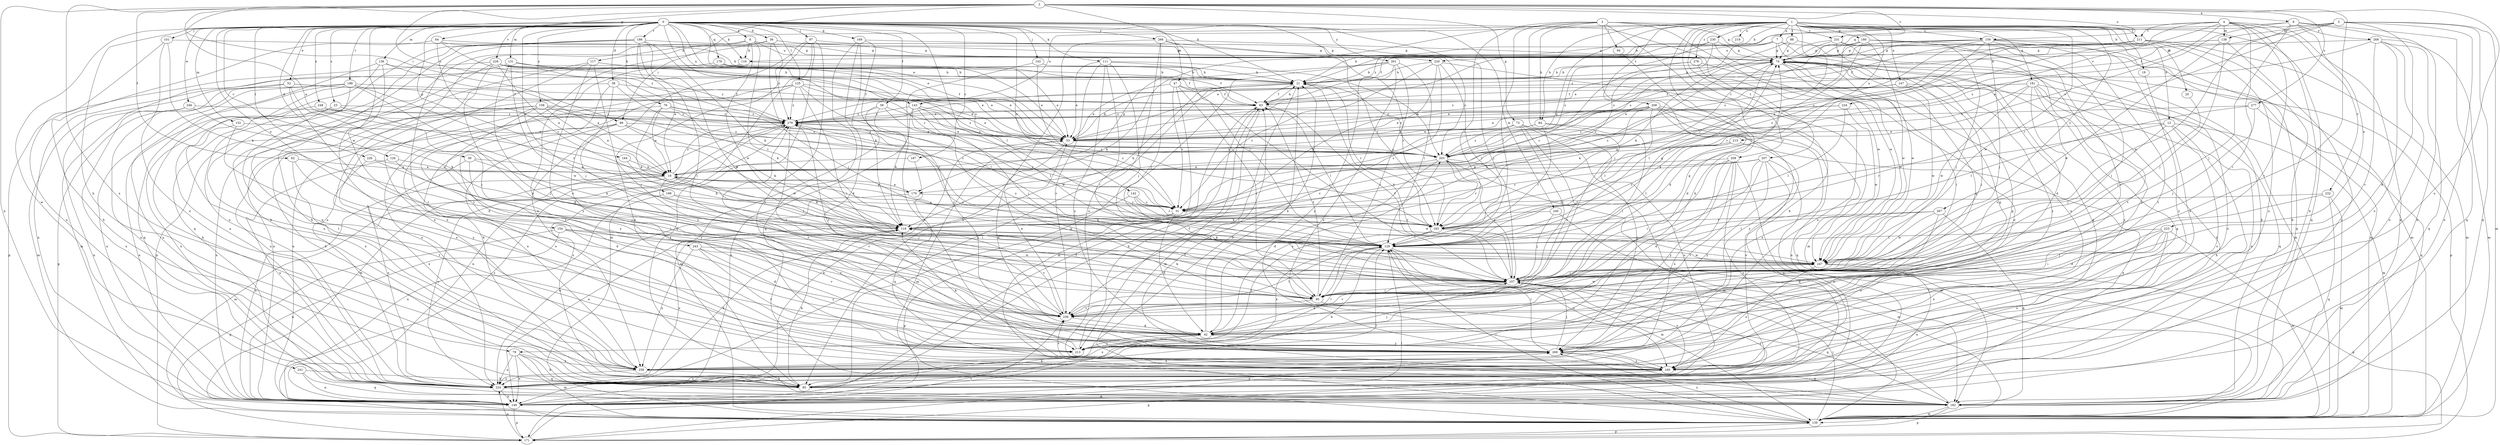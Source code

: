 strict digraph  {
0;
1;
2;
3;
4;
5;
6;
7;
9;
10;
12;
19;
20;
21;
23;
31;
36;
38;
39;
42;
47;
52;
53;
58;
62;
63;
64;
73;
74;
76;
79;
84;
85;
88;
89;
94;
95;
97;
101;
102;
107;
111;
116;
117;
118;
125;
126;
129;
131;
132;
136;
138;
139;
142;
143;
147;
149;
154;
158;
159;
160;
164;
169;
170;
171;
179;
180;
181;
182;
186;
187;
188;
193;
199;
203;
207;
208;
209;
211;
213;
215;
219;
220;
223;
224;
226;
228;
230;
231;
232;
234;
236;
240;
241;
243;
246;
247;
248;
258;
261;
266;
267;
268;
269;
276;
277;
279;
0 -> 6  [label=a];
0 -> 23  [label=c];
0 -> 31  [label=c];
0 -> 36  [label=d];
0 -> 38  [label=d];
0 -> 39  [label=d];
0 -> 47  [label=e];
0 -> 52  [label=e];
0 -> 53  [label=e];
0 -> 58  [label=f];
0 -> 76  [label=h];
0 -> 79  [label=h];
0 -> 97  [label=j];
0 -> 101  [label=j];
0 -> 102  [label=j];
0 -> 107  [label=j];
0 -> 111  [label=k];
0 -> 116  [label=k];
0 -> 125  [label=l];
0 -> 126  [label=l];
0 -> 129  [label=l];
0 -> 131  [label=m];
0 -> 132  [label=m];
0 -> 136  [label=m];
0 -> 142  [label=n];
0 -> 143  [label=n];
0 -> 154  [label=o];
0 -> 158  [label=o];
0 -> 164  [label=p];
0 -> 169  [label=p];
0 -> 179  [label=q];
0 -> 186  [label=r];
0 -> 187  [label=r];
0 -> 188  [label=r];
0 -> 193  [label=r];
0 -> 199  [label=s];
0 -> 226  [label=v];
0 -> 228  [label=v];
0 -> 240  [label=w];
0 -> 241  [label=w];
0 -> 243  [label=w];
0 -> 246  [label=w];
0 -> 247  [label=w];
0 -> 248  [label=x];
0 -> 261  [label=y];
0 -> 266  [label=y];
1 -> 7  [label=a];
1 -> 12  [label=b];
1 -> 19  [label=b];
1 -> 20  [label=b];
1 -> 79  [label=h];
1 -> 84  [label=h];
1 -> 88  [label=i];
1 -> 89  [label=i];
1 -> 116  [label=k];
1 -> 143  [label=n];
1 -> 147  [label=n];
1 -> 159  [label=o];
1 -> 170  [label=p];
1 -> 180  [label=q];
1 -> 181  [label=q];
1 -> 182  [label=q];
1 -> 193  [label=r];
1 -> 207  [label=t];
1 -> 208  [label=t];
1 -> 209  [label=t];
1 -> 211  [label=t];
1 -> 215  [label=u];
1 -> 219  [label=u];
1 -> 230  [label=v];
1 -> 247  [label=w];
1 -> 267  [label=y];
1 -> 276  [label=z];
2 -> 9  [label=a];
2 -> 10  [label=a];
2 -> 21  [label=b];
2 -> 53  [label=e];
2 -> 62  [label=f];
2 -> 64  [label=g];
2 -> 73  [label=g];
2 -> 89  [label=i];
2 -> 107  [label=j];
2 -> 149  [label=n];
2 -> 159  [label=o];
2 -> 160  [label=o];
2 -> 231  [label=v];
2 -> 258  [label=x];
2 -> 277  [label=z];
2 -> 279  [label=z];
3 -> 42  [label=d];
3 -> 74  [label=g];
3 -> 84  [label=h];
3 -> 85  [label=h];
3 -> 94  [label=i];
3 -> 107  [label=j];
3 -> 129  [label=l];
3 -> 170  [label=p];
3 -> 193  [label=r];
3 -> 231  [label=v];
3 -> 247  [label=w];
4 -> 31  [label=c];
4 -> 85  [label=h];
4 -> 95  [label=i];
4 -> 138  [label=m];
4 -> 182  [label=q];
4 -> 203  [label=s];
4 -> 211  [label=t];
4 -> 232  [label=v];
4 -> 234  [label=v];
4 -> 236  [label=v];
4 -> 279  [label=z];
5 -> 42  [label=d];
5 -> 63  [label=f];
5 -> 74  [label=g];
5 -> 138  [label=m];
5 -> 139  [label=m];
5 -> 149  [label=n];
5 -> 182  [label=q];
5 -> 193  [label=r];
6 -> 74  [label=g];
6 -> 85  [label=h];
6 -> 116  [label=k];
6 -> 117  [label=k];
6 -> 129  [label=l];
6 -> 220  [label=u];
6 -> 247  [label=w];
7 -> 63  [label=f];
7 -> 74  [label=g];
7 -> 139  [label=m];
7 -> 203  [label=s];
7 -> 213  [label=t];
7 -> 220  [label=u];
7 -> 247  [label=w];
9 -> 21  [label=b];
9 -> 107  [label=j];
9 -> 149  [label=n];
9 -> 182  [label=q];
9 -> 203  [label=s];
9 -> 223  [label=u];
9 -> 247  [label=w];
9 -> 268  [label=y];
10 -> 118  [label=k];
10 -> 129  [label=l];
10 -> 139  [label=m];
10 -> 149  [label=n];
10 -> 170  [label=p];
10 -> 224  [label=u];
10 -> 236  [label=v];
10 -> 279  [label=z];
12 -> 53  [label=e];
12 -> 85  [label=h];
12 -> 107  [label=j];
12 -> 139  [label=m];
12 -> 160  [label=o];
12 -> 193  [label=r];
19 -> 269  [label=y];
20 -> 107  [label=j];
21 -> 63  [label=f];
21 -> 74  [label=g];
21 -> 118  [label=k];
21 -> 193  [label=r];
21 -> 203  [label=s];
21 -> 213  [label=t];
21 -> 224  [label=u];
23 -> 107  [label=j];
23 -> 213  [label=t];
23 -> 224  [label=u];
23 -> 279  [label=z];
31 -> 42  [label=d];
31 -> 118  [label=k];
31 -> 171  [label=p];
31 -> 193  [label=r];
31 -> 279  [label=z];
36 -> 74  [label=g];
36 -> 107  [label=j];
36 -> 203  [label=s];
36 -> 213  [label=t];
36 -> 224  [label=u];
36 -> 279  [label=z];
38 -> 63  [label=f];
38 -> 118  [label=k];
38 -> 149  [label=n];
38 -> 213  [label=t];
38 -> 269  [label=y];
39 -> 10  [label=a];
39 -> 118  [label=k];
39 -> 224  [label=u];
39 -> 236  [label=v];
42 -> 21  [label=b];
42 -> 74  [label=g];
42 -> 85  [label=h];
42 -> 203  [label=s];
42 -> 213  [label=t];
42 -> 258  [label=x];
42 -> 269  [label=y];
47 -> 31  [label=c];
47 -> 53  [label=e];
47 -> 63  [label=f];
47 -> 95  [label=i];
47 -> 107  [label=j];
47 -> 139  [label=m];
52 -> 42  [label=d];
52 -> 53  [label=e];
52 -> 63  [label=f];
52 -> 107  [label=j];
52 -> 139  [label=m];
52 -> 224  [label=u];
53 -> 21  [label=b];
53 -> 42  [label=d];
53 -> 139  [label=m];
53 -> 203  [label=s];
58 -> 118  [label=k];
58 -> 139  [label=m];
58 -> 203  [label=s];
58 -> 247  [label=w];
58 -> 279  [label=z];
62 -> 10  [label=a];
62 -> 42  [label=d];
62 -> 213  [label=t];
63 -> 21  [label=b];
63 -> 85  [label=h];
63 -> 129  [label=l];
63 -> 139  [label=m];
63 -> 279  [label=z];
64 -> 21  [label=b];
64 -> 31  [label=c];
64 -> 74  [label=g];
64 -> 85  [label=h];
64 -> 279  [label=z];
73 -> 53  [label=e];
73 -> 107  [label=j];
73 -> 203  [label=s];
73 -> 224  [label=u];
73 -> 236  [label=v];
73 -> 269  [label=y];
74 -> 21  [label=b];
74 -> 31  [label=c];
74 -> 95  [label=i];
74 -> 129  [label=l];
74 -> 171  [label=p];
74 -> 247  [label=w];
74 -> 269  [label=y];
76 -> 10  [label=a];
76 -> 118  [label=k];
76 -> 193  [label=r];
76 -> 203  [label=s];
76 -> 224  [label=u];
76 -> 279  [label=z];
79 -> 85  [label=h];
79 -> 139  [label=m];
79 -> 149  [label=n];
79 -> 182  [label=q];
79 -> 224  [label=u];
79 -> 258  [label=x];
84 -> 10  [label=a];
84 -> 53  [label=e];
84 -> 95  [label=i];
84 -> 129  [label=l];
84 -> 224  [label=u];
85 -> 21  [label=b];
85 -> 118  [label=k];
85 -> 279  [label=z];
88 -> 74  [label=g];
88 -> 85  [label=h];
88 -> 203  [label=s];
89 -> 53  [label=e];
89 -> 118  [label=k];
89 -> 160  [label=o];
89 -> 213  [label=t];
89 -> 247  [label=w];
89 -> 258  [label=x];
94 -> 42  [label=d];
95 -> 63  [label=f];
95 -> 118  [label=k];
95 -> 182  [label=q];
95 -> 236  [label=v];
95 -> 247  [label=w];
97 -> 74  [label=g];
97 -> 85  [label=h];
97 -> 139  [label=m];
97 -> 182  [label=q];
97 -> 213  [label=t];
97 -> 258  [label=x];
101 -> 74  [label=g];
101 -> 118  [label=k];
101 -> 224  [label=u];
101 -> 258  [label=x];
102 -> 21  [label=b];
102 -> 160  [label=o];
102 -> 193  [label=r];
107 -> 21  [label=b];
107 -> 42  [label=d];
107 -> 63  [label=f];
107 -> 74  [label=g];
107 -> 95  [label=i];
107 -> 160  [label=o];
107 -> 203  [label=s];
107 -> 236  [label=v];
107 -> 279  [label=z];
111 -> 21  [label=b];
111 -> 53  [label=e];
111 -> 95  [label=i];
111 -> 107  [label=j];
111 -> 203  [label=s];
111 -> 236  [label=v];
111 -> 269  [label=y];
116 -> 53  [label=e];
116 -> 269  [label=y];
117 -> 21  [label=b];
117 -> 42  [label=d];
117 -> 53  [label=e];
117 -> 95  [label=i];
117 -> 171  [label=p];
117 -> 258  [label=x];
118 -> 129  [label=l];
118 -> 224  [label=u];
118 -> 236  [label=v];
125 -> 63  [label=f];
125 -> 85  [label=h];
125 -> 95  [label=i];
125 -> 129  [label=l];
125 -> 149  [label=n];
125 -> 203  [label=s];
125 -> 224  [label=u];
125 -> 279  [label=z];
126 -> 10  [label=a];
126 -> 95  [label=i];
126 -> 224  [label=u];
129 -> 74  [label=g];
129 -> 85  [label=h];
129 -> 95  [label=i];
129 -> 118  [label=k];
129 -> 139  [label=m];
129 -> 160  [label=o];
129 -> 247  [label=w];
131 -> 21  [label=b];
131 -> 53  [label=e];
131 -> 107  [label=j];
131 -> 139  [label=m];
131 -> 236  [label=v];
131 -> 279  [label=z];
132 -> 53  [label=e];
132 -> 258  [label=x];
132 -> 269  [label=y];
136 -> 10  [label=a];
136 -> 21  [label=b];
136 -> 160  [label=o];
136 -> 182  [label=q];
136 -> 224  [label=u];
138 -> 21  [label=b];
138 -> 74  [label=g];
138 -> 107  [label=j];
138 -> 224  [label=u];
138 -> 247  [label=w];
139 -> 107  [label=j];
139 -> 129  [label=l];
139 -> 171  [label=p];
139 -> 269  [label=y];
139 -> 279  [label=z];
142 -> 31  [label=c];
142 -> 149  [label=n];
142 -> 193  [label=r];
142 -> 247  [label=w];
143 -> 31  [label=c];
143 -> 53  [label=e];
143 -> 95  [label=i];
143 -> 107  [label=j];
143 -> 129  [label=l];
143 -> 149  [label=n];
143 -> 279  [label=z];
147 -> 53  [label=e];
147 -> 63  [label=f];
147 -> 107  [label=j];
147 -> 160  [label=o];
147 -> 247  [label=w];
147 -> 279  [label=z];
149 -> 53  [label=e];
149 -> 63  [label=f];
149 -> 107  [label=j];
149 -> 129  [label=l];
149 -> 171  [label=p];
149 -> 269  [label=y];
154 -> 42  [label=d];
154 -> 129  [label=l];
154 -> 149  [label=n];
154 -> 171  [label=p];
154 -> 236  [label=v];
158 -> 10  [label=a];
158 -> 31  [label=c];
158 -> 85  [label=h];
158 -> 149  [label=n];
158 -> 160  [label=o];
158 -> 203  [label=s];
158 -> 269  [label=y];
158 -> 279  [label=z];
159 -> 53  [label=e];
159 -> 74  [label=g];
159 -> 95  [label=i];
159 -> 107  [label=j];
159 -> 182  [label=q];
159 -> 193  [label=r];
159 -> 203  [label=s];
159 -> 213  [label=t];
159 -> 258  [label=x];
159 -> 279  [label=z];
160 -> 74  [label=g];
160 -> 171  [label=p];
160 -> 224  [label=u];
160 -> 236  [label=v];
164 -> 10  [label=a];
164 -> 118  [label=k];
169 -> 42  [label=d];
169 -> 74  [label=g];
169 -> 118  [label=k];
169 -> 182  [label=q];
169 -> 269  [label=y];
170 -> 10  [label=a];
170 -> 31  [label=c];
170 -> 224  [label=u];
171 -> 129  [label=l];
171 -> 224  [label=u];
171 -> 236  [label=v];
179 -> 21  [label=b];
179 -> 53  [label=e];
179 -> 63  [label=f];
179 -> 149  [label=n];
180 -> 10  [label=a];
180 -> 53  [label=e];
180 -> 74  [label=g];
180 -> 107  [label=j];
180 -> 139  [label=m];
180 -> 193  [label=r];
180 -> 236  [label=v];
180 -> 247  [label=w];
181 -> 53  [label=e];
181 -> 63  [label=f];
181 -> 85  [label=h];
181 -> 118  [label=k];
181 -> 149  [label=n];
181 -> 182  [label=q];
181 -> 236  [label=v];
181 -> 247  [label=w];
181 -> 269  [label=y];
182 -> 63  [label=f];
182 -> 107  [label=j];
182 -> 139  [label=m];
182 -> 171  [label=p];
186 -> 10  [label=a];
186 -> 74  [label=g];
186 -> 85  [label=h];
186 -> 95  [label=i];
186 -> 107  [label=j];
186 -> 118  [label=k];
186 -> 182  [label=q];
186 -> 213  [label=t];
186 -> 224  [label=u];
187 -> 10  [label=a];
187 -> 182  [label=q];
188 -> 63  [label=f];
188 -> 85  [label=h];
188 -> 149  [label=n];
188 -> 171  [label=p];
188 -> 193  [label=r];
188 -> 224  [label=u];
188 -> 247  [label=w];
188 -> 258  [label=x];
193 -> 10  [label=a];
193 -> 74  [label=g];
193 -> 107  [label=j];
193 -> 129  [label=l];
193 -> 213  [label=t];
193 -> 258  [label=x];
199 -> 31  [label=c];
199 -> 107  [label=j];
199 -> 149  [label=n];
203 -> 10  [label=a];
203 -> 42  [label=d];
203 -> 139  [label=m];
203 -> 182  [label=q];
203 -> 193  [label=r];
207 -> 10  [label=a];
207 -> 31  [label=c];
207 -> 95  [label=i];
207 -> 139  [label=m];
207 -> 213  [label=t];
207 -> 224  [label=u];
207 -> 269  [label=y];
208 -> 31  [label=c];
208 -> 53  [label=e];
208 -> 118  [label=k];
208 -> 129  [label=l];
208 -> 149  [label=n];
208 -> 182  [label=q];
208 -> 203  [label=s];
208 -> 258  [label=x];
208 -> 269  [label=y];
208 -> 279  [label=z];
209 -> 10  [label=a];
209 -> 42  [label=d];
209 -> 95  [label=i];
209 -> 149  [label=n];
209 -> 224  [label=u];
209 -> 258  [label=x];
209 -> 269  [label=y];
211 -> 10  [label=a];
211 -> 63  [label=f];
211 -> 74  [label=g];
211 -> 85  [label=h];
211 -> 139  [label=m];
211 -> 160  [label=o];
211 -> 203  [label=s];
213 -> 63  [label=f];
213 -> 107  [label=j];
213 -> 118  [label=k];
213 -> 129  [label=l];
215 -> 129  [label=l];
215 -> 149  [label=n];
215 -> 193  [label=r];
215 -> 203  [label=s];
220 -> 21  [label=b];
220 -> 31  [label=c];
220 -> 118  [label=k];
220 -> 129  [label=l];
220 -> 139  [label=m];
220 -> 236  [label=v];
223 -> 95  [label=i];
223 -> 107  [label=j];
223 -> 129  [label=l];
223 -> 139  [label=m];
223 -> 213  [label=t];
223 -> 224  [label=u];
223 -> 258  [label=x];
224 -> 74  [label=g];
224 -> 118  [label=k];
224 -> 149  [label=n];
224 -> 182  [label=q];
226 -> 10  [label=a];
226 -> 107  [label=j];
226 -> 258  [label=x];
228 -> 10  [label=a];
228 -> 21  [label=b];
228 -> 53  [label=e];
228 -> 63  [label=f];
228 -> 160  [label=o];
228 -> 171  [label=p];
228 -> 203  [label=s];
228 -> 236  [label=v];
230 -> 21  [label=b];
230 -> 31  [label=c];
230 -> 74  [label=g];
230 -> 203  [label=s];
230 -> 258  [label=x];
231 -> 42  [label=d];
231 -> 74  [label=g];
231 -> 118  [label=k];
231 -> 139  [label=m];
231 -> 269  [label=y];
232 -> 31  [label=c];
232 -> 42  [label=d];
232 -> 139  [label=m];
232 -> 182  [label=q];
234 -> 53  [label=e];
234 -> 129  [label=l];
234 -> 247  [label=w];
234 -> 279  [label=z];
236 -> 42  [label=d];
236 -> 53  [label=e];
236 -> 74  [label=g];
236 -> 129  [label=l];
236 -> 279  [label=z];
240 -> 107  [label=j];
240 -> 118  [label=k];
240 -> 139  [label=m];
241 -> 85  [label=h];
241 -> 149  [label=n];
241 -> 182  [label=q];
243 -> 213  [label=t];
243 -> 236  [label=v];
243 -> 247  [label=w];
243 -> 258  [label=x];
243 -> 269  [label=y];
246 -> 118  [label=k];
246 -> 149  [label=n];
246 -> 224  [label=u];
246 -> 279  [label=z];
247 -> 107  [label=j];
247 -> 149  [label=n];
247 -> 160  [label=o];
247 -> 171  [label=p];
247 -> 279  [label=z];
248 -> 149  [label=n];
248 -> 203  [label=s];
248 -> 279  [label=z];
258 -> 85  [label=h];
258 -> 224  [label=u];
261 -> 21  [label=b];
261 -> 85  [label=h];
261 -> 95  [label=i];
261 -> 118  [label=k];
261 -> 129  [label=l];
261 -> 160  [label=o];
261 -> 269  [label=y];
266 -> 74  [label=g];
266 -> 85  [label=h];
266 -> 107  [label=j];
266 -> 129  [label=l];
266 -> 160  [label=o];
266 -> 193  [label=r];
267 -> 129  [label=l];
267 -> 160  [label=o];
267 -> 182  [label=q];
267 -> 193  [label=r];
267 -> 247  [label=w];
268 -> 53  [label=e];
268 -> 74  [label=g];
268 -> 139  [label=m];
268 -> 160  [label=o];
268 -> 182  [label=q];
268 -> 224  [label=u];
268 -> 236  [label=v];
269 -> 74  [label=g];
269 -> 107  [label=j];
269 -> 129  [label=l];
269 -> 160  [label=o];
269 -> 182  [label=q];
269 -> 258  [label=x];
269 -> 279  [label=z];
276 -> 21  [label=b];
276 -> 31  [label=c];
276 -> 160  [label=o];
276 -> 258  [label=x];
277 -> 107  [label=j];
277 -> 129  [label=l];
277 -> 182  [label=q];
277 -> 279  [label=z];
279 -> 53  [label=e];
279 -> 139  [label=m];
279 -> 149  [label=n];
279 -> 236  [label=v];
}
